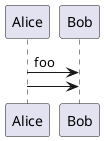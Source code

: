{
  "sha1": "l4hbep9nd5w4y2k44wtwnynv34b4eh6",
  "insertion": {
    "when": "2024-06-03T18:59:33.695Z",
    "user": "plantuml@gmail.com"
  }
}
@startuml
'!preprocessorV2
!define ijk
Alice -> Bob : foo
Alice -> Bob : ijk
@enduml
